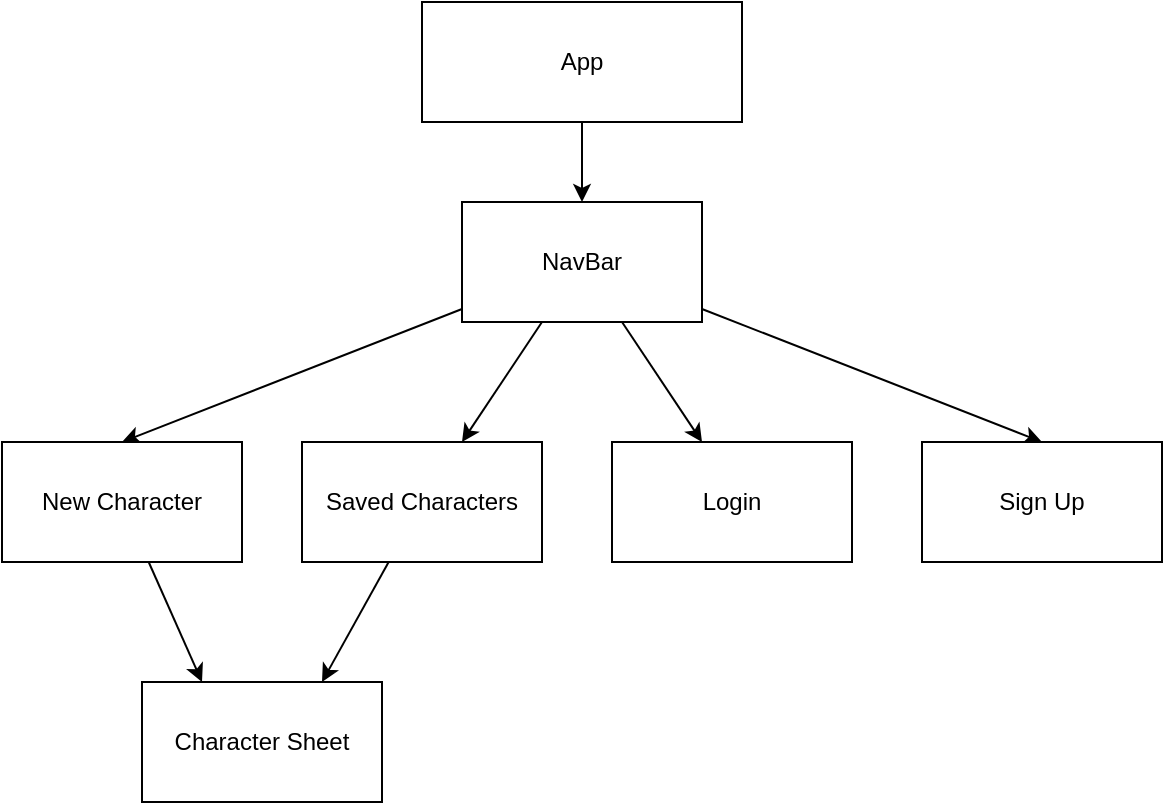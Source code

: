 <mxfile>
    <diagram id="JF3uyt-TmGxfOhRWIvje" name="Page-1">
        <mxGraphModel dx="761" dy="917" grid="1" gridSize="10" guides="1" tooltips="1" connect="1" arrows="1" fold="1" page="1" pageScale="1" pageWidth="850" pageHeight="1100" math="0" shadow="0">
            <root>
                <mxCell id="0"/>
                <mxCell id="1" parent="0"/>
                <mxCell id="5" style="edgeStyle=none;html=1;exitX=0.5;exitY=1;exitDx=0;exitDy=0;entryX=0.5;entryY=0;entryDx=0;entryDy=0;" parent="1" source="2" target="3" edge="1">
                    <mxGeometry relative="1" as="geometry"/>
                </mxCell>
                <mxCell id="2" value="App" style="rounded=0;whiteSpace=wrap;html=1;" parent="1" vertex="1">
                    <mxGeometry x="280" y="150" width="160" height="60" as="geometry"/>
                </mxCell>
                <mxCell id="9" style="edgeStyle=none;html=1;entryX=0.5;entryY=0;entryDx=0;entryDy=0;" parent="1" source="3" target="8" edge="1">
                    <mxGeometry relative="1" as="geometry"/>
                </mxCell>
                <mxCell id="10" style="edgeStyle=none;html=1;" parent="1" source="3" target="4" edge="1">
                    <mxGeometry relative="1" as="geometry"/>
                </mxCell>
                <mxCell id="11" style="edgeStyle=none;html=1;entryX=0.375;entryY=0;entryDx=0;entryDy=0;entryPerimeter=0;" parent="1" source="3" target="6" edge="1">
                    <mxGeometry relative="1" as="geometry"/>
                </mxCell>
                <mxCell id="12" style="edgeStyle=none;html=1;entryX=0.5;entryY=0;entryDx=0;entryDy=0;" parent="1" source="3" target="7" edge="1">
                    <mxGeometry relative="1" as="geometry"/>
                </mxCell>
                <mxCell id="3" value="NavBar" style="rounded=0;whiteSpace=wrap;html=1;" parent="1" vertex="1">
                    <mxGeometry x="300" y="250" width="120" height="60" as="geometry"/>
                </mxCell>
                <mxCell id="14" style="edgeStyle=none;html=1;entryX=0.75;entryY=0;entryDx=0;entryDy=0;" parent="1" source="4" target="13" edge="1">
                    <mxGeometry relative="1" as="geometry"/>
                </mxCell>
                <mxCell id="4" value="Saved Characters" style="rounded=0;whiteSpace=wrap;html=1;" parent="1" vertex="1">
                    <mxGeometry x="220" y="370" width="120" height="60" as="geometry"/>
                </mxCell>
                <mxCell id="6" value="Login" style="rounded=0;whiteSpace=wrap;html=1;" parent="1" vertex="1">
                    <mxGeometry x="375" y="370" width="120" height="60" as="geometry"/>
                </mxCell>
                <mxCell id="7" value="Sign Up" style="rounded=0;whiteSpace=wrap;html=1;" parent="1" vertex="1">
                    <mxGeometry x="530" y="370" width="120" height="60" as="geometry"/>
                </mxCell>
                <mxCell id="15" style="edgeStyle=none;html=1;entryX=0.25;entryY=0;entryDx=0;entryDy=0;" parent="1" source="8" target="13" edge="1">
                    <mxGeometry relative="1" as="geometry"/>
                </mxCell>
                <mxCell id="8" value="New Character" style="rounded=0;whiteSpace=wrap;html=1;" parent="1" vertex="1">
                    <mxGeometry x="70" y="370" width="120" height="60" as="geometry"/>
                </mxCell>
                <mxCell id="13" value="Character Sheet" style="rounded=0;whiteSpace=wrap;html=1;" parent="1" vertex="1">
                    <mxGeometry x="140" y="490" width="120" height="60" as="geometry"/>
                </mxCell>
            </root>
        </mxGraphModel>
    </diagram>
</mxfile>